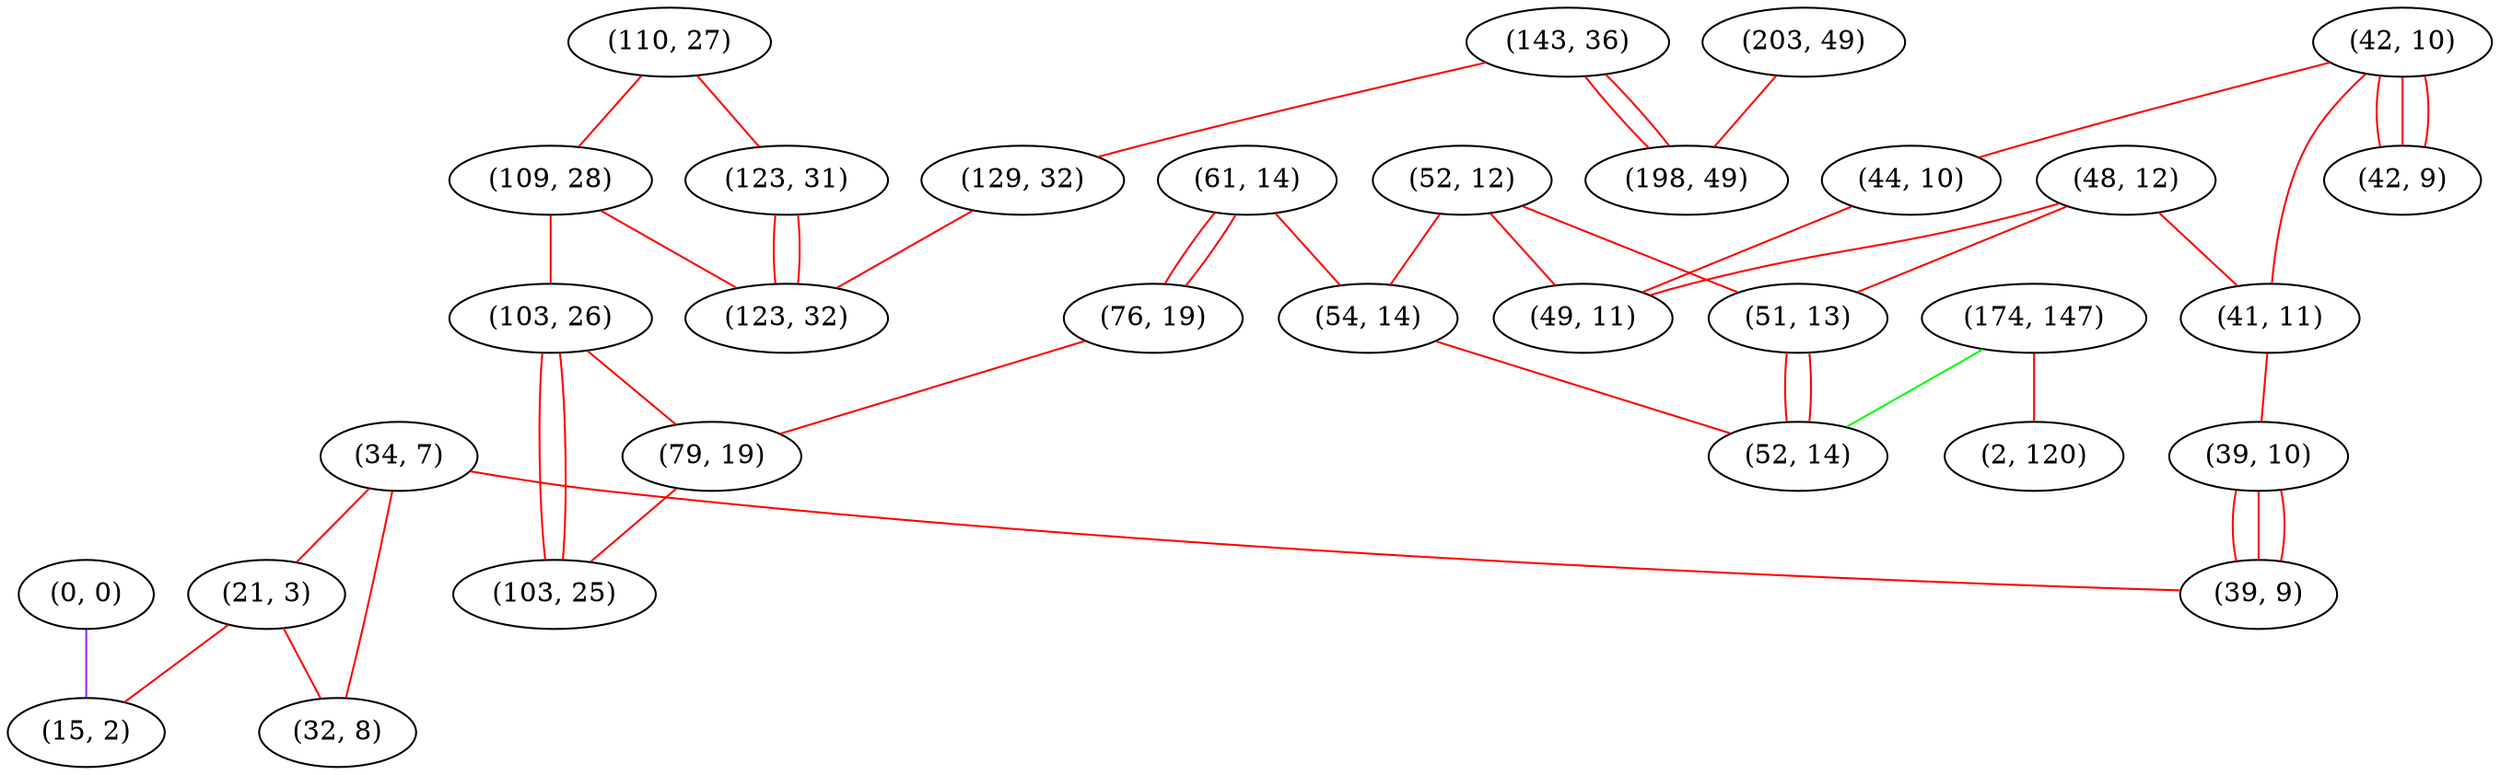graph "" {
"(34, 7)";
"(42, 10)";
"(110, 27)";
"(143, 36)";
"(203, 49)";
"(48, 12)";
"(44, 10)";
"(61, 14)";
"(21, 3)";
"(0, 0)";
"(76, 19)";
"(109, 28)";
"(123, 31)";
"(129, 32)";
"(52, 12)";
"(103, 26)";
"(49, 11)";
"(54, 14)";
"(41, 11)";
"(39, 10)";
"(79, 19)";
"(198, 49)";
"(42, 9)";
"(123, 32)";
"(15, 2)";
"(174, 147)";
"(103, 25)";
"(51, 13)";
"(2, 120)";
"(32, 8)";
"(52, 14)";
"(39, 9)";
"(34, 7)" -- "(21, 3)"  [color=red, key=0, weight=1];
"(34, 7)" -- "(32, 8)"  [color=red, key=0, weight=1];
"(34, 7)" -- "(39, 9)"  [color=red, key=0, weight=1];
"(42, 10)" -- "(44, 10)"  [color=red, key=0, weight=1];
"(42, 10)" -- "(41, 11)"  [color=red, key=0, weight=1];
"(42, 10)" -- "(42, 9)"  [color=red, key=0, weight=1];
"(42, 10)" -- "(42, 9)"  [color=red, key=1, weight=1];
"(42, 10)" -- "(42, 9)"  [color=red, key=2, weight=1];
"(110, 27)" -- "(123, 31)"  [color=red, key=0, weight=1];
"(110, 27)" -- "(109, 28)"  [color=red, key=0, weight=1];
"(143, 36)" -- "(129, 32)"  [color=red, key=0, weight=1];
"(143, 36)" -- "(198, 49)"  [color=red, key=0, weight=1];
"(143, 36)" -- "(198, 49)"  [color=red, key=1, weight=1];
"(203, 49)" -- "(198, 49)"  [color=red, key=0, weight=1];
"(48, 12)" -- "(41, 11)"  [color=red, key=0, weight=1];
"(48, 12)" -- "(49, 11)"  [color=red, key=0, weight=1];
"(48, 12)" -- "(51, 13)"  [color=red, key=0, weight=1];
"(44, 10)" -- "(49, 11)"  [color=red, key=0, weight=1];
"(61, 14)" -- "(76, 19)"  [color=red, key=0, weight=1];
"(61, 14)" -- "(76, 19)"  [color=red, key=1, weight=1];
"(61, 14)" -- "(54, 14)"  [color=red, key=0, weight=1];
"(21, 3)" -- "(32, 8)"  [color=red, key=0, weight=1];
"(21, 3)" -- "(15, 2)"  [color=red, key=0, weight=1];
"(0, 0)" -- "(15, 2)"  [color=purple, key=0, weight=4];
"(76, 19)" -- "(79, 19)"  [color=red, key=0, weight=1];
"(109, 28)" -- "(123, 32)"  [color=red, key=0, weight=1];
"(109, 28)" -- "(103, 26)"  [color=red, key=0, weight=1];
"(123, 31)" -- "(123, 32)"  [color=red, key=0, weight=1];
"(123, 31)" -- "(123, 32)"  [color=red, key=1, weight=1];
"(129, 32)" -- "(123, 32)"  [color=red, key=0, weight=1];
"(52, 12)" -- "(54, 14)"  [color=red, key=0, weight=1];
"(52, 12)" -- "(49, 11)"  [color=red, key=0, weight=1];
"(52, 12)" -- "(51, 13)"  [color=red, key=0, weight=1];
"(103, 26)" -- "(79, 19)"  [color=red, key=0, weight=1];
"(103, 26)" -- "(103, 25)"  [color=red, key=0, weight=1];
"(103, 26)" -- "(103, 25)"  [color=red, key=1, weight=1];
"(54, 14)" -- "(52, 14)"  [color=red, key=0, weight=1];
"(41, 11)" -- "(39, 10)"  [color=red, key=0, weight=1];
"(39, 10)" -- "(39, 9)"  [color=red, key=0, weight=1];
"(39, 10)" -- "(39, 9)"  [color=red, key=1, weight=1];
"(39, 10)" -- "(39, 9)"  [color=red, key=2, weight=1];
"(79, 19)" -- "(103, 25)"  [color=red, key=0, weight=1];
"(174, 147)" -- "(2, 120)"  [color=red, key=0, weight=1];
"(174, 147)" -- "(52, 14)"  [color=green, key=0, weight=2];
"(51, 13)" -- "(52, 14)"  [color=red, key=0, weight=1];
"(51, 13)" -- "(52, 14)"  [color=red, key=1, weight=1];
}

